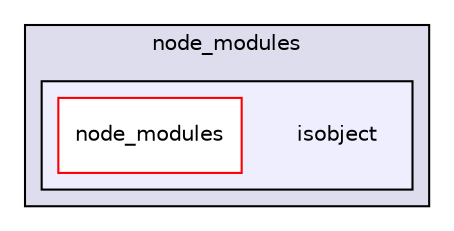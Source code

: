 digraph "gulp-src/node_modules/gulp-uglify/node_modules/isobject" {
  compound=true
  node [ fontsize="10", fontname="Helvetica"];
  edge [ labelfontsize="10", labelfontname="Helvetica"];
  subgraph clusterdir_beaa206ecc90591bbbb1b82990198449 {
    graph [ bgcolor="#ddddee", pencolor="black", label="node_modules" fontname="Helvetica", fontsize="10", URL="dir_beaa206ecc90591bbbb1b82990198449.html"]
  subgraph clusterdir_0bae9f49d1dfedc493198a48144a0901 {
    graph [ bgcolor="#eeeeff", pencolor="black", label="" URL="dir_0bae9f49d1dfedc493198a48144a0901.html"];
    dir_0bae9f49d1dfedc493198a48144a0901 [shape=plaintext label="isobject"];
    dir_82b754d8619d989782b7041a84cacf6e [shape=box label="node_modules" color="red" fillcolor="white" style="filled" URL="dir_82b754d8619d989782b7041a84cacf6e.html"];
  }
  }
}
